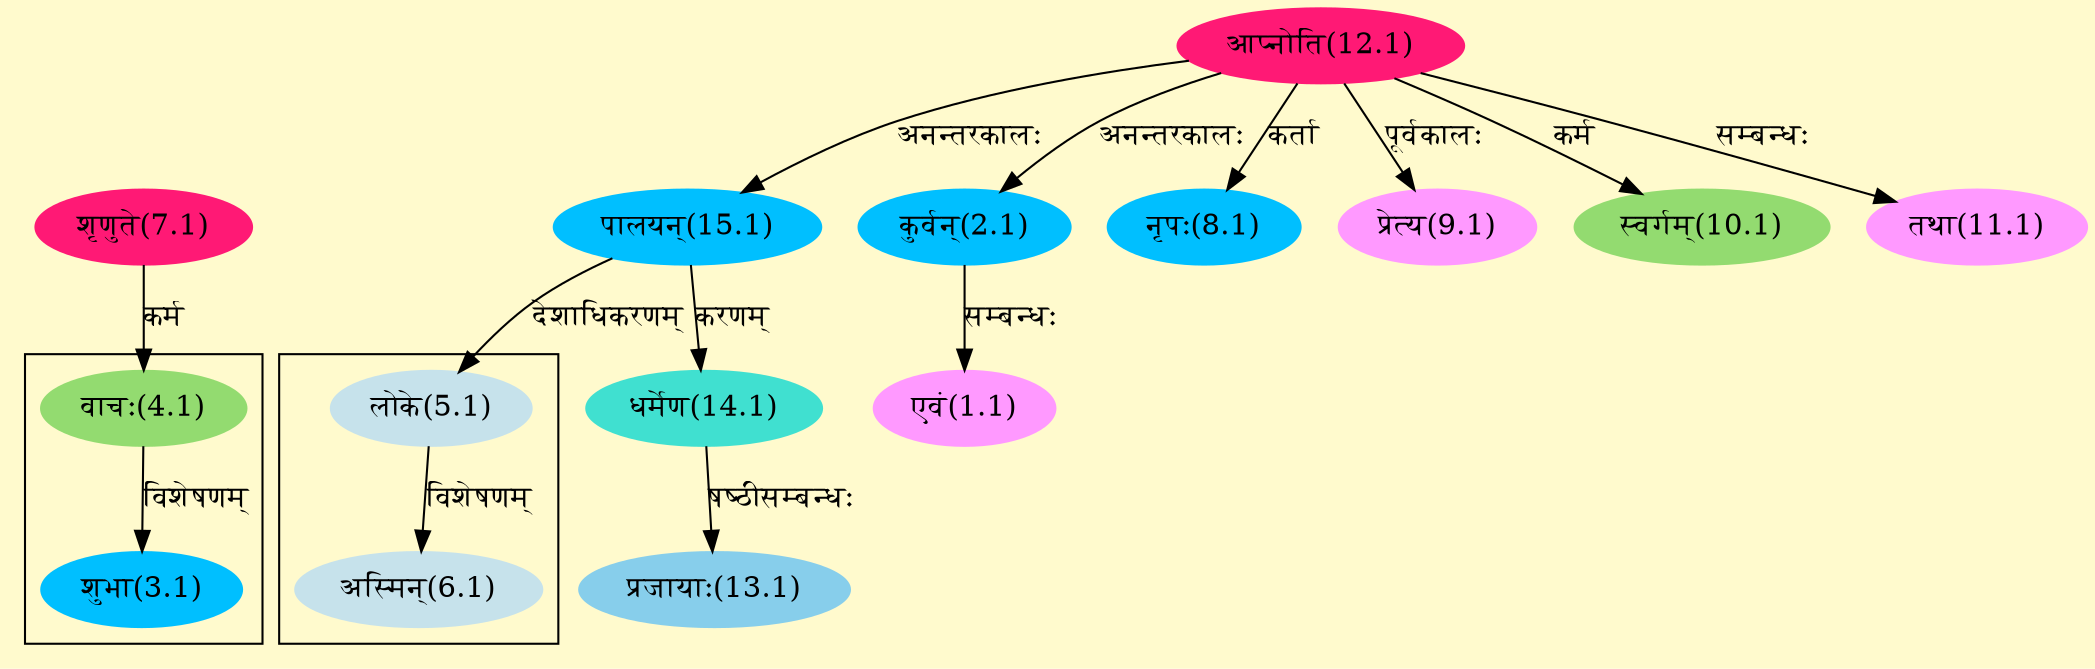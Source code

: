 digraph G{
rankdir=BT;
 compound=true;
 bgcolor="lemonchiffon1";

subgraph cluster_1{
Node3_1 [style=filled, color="#00BFFF" label = "शुभा(3.1)"]
Node4_1 [style=filled, color="#93DB70" label = "वाचः(4.1)"]

}

subgraph cluster_2{
Node6_1 [style=filled, color="#C6E2EB" label = "अस्मिन्(6.1)"]
Node5_1 [style=filled, color="#C6E2EB" label = "लोके(5.1)"]

}
Node1_1 [style=filled, color="#FF99FF" label = "एवं(1.1)"]
Node2_1 [style=filled, color="#00BFFF" label = "कुर्वन्(2.1)"]
Node12_1 [style=filled, color="#FF1975" label = "आप्नोति(12.1)"]
Node4_1 [style=filled, color="#93DB70" label = "वाचः(4.1)"]
Node7_1 [style=filled, color="#FF1975" label = "शृणुते(7.1)"]
Node5_1 [style=filled, color="#C6E2EB" label = "लोके(5.1)"]
Node15_1 [style=filled, color="#00BFFF" label = "पालयन्(15.1)"]
Node8_1 [style=filled, color="#00BFFF" label = "नृपः(8.1)"]
Node9_1 [style=filled, color="#FF99FF" label = "प्रेत्य(9.1)"]
Node10_1 [style=filled, color="#93DB70" label = "स्वर्गम्(10.1)"]
Node11_1 [style=filled, color="#FF99FF" label = "तथा(11.1)"]
Node13_1 [style=filled, color="#87CEEB" label = "प्रजायाः(13.1)"]
Node14_1 [style=filled, color="#40E0D0" label = "धर्मेण(14.1)"]
/* Start of Relations section */

Node1_1 -> Node2_1 [  label="सम्बन्धः"  dir="back" ]
Node2_1 -> Node12_1 [  label="अनन्तरकालः"  dir="back" ]
Node3_1 -> Node4_1 [  label="विशेषणम्"  dir="back" ]
Node4_1 -> Node7_1 [  label="कर्म"  dir="back" ]
Node5_1 -> Node15_1 [  label="देशाधिकरणम्"  dir="back" ]
Node6_1 -> Node5_1 [  label="विशेषणम्"  dir="back" ]
Node8_1 -> Node12_1 [  label="कर्ता"  dir="back" ]
Node9_1 -> Node12_1 [  label="पूर्वकालः"  dir="back" ]
Node10_1 -> Node12_1 [  label="कर्म"  dir="back" ]
Node11_1 -> Node12_1 [  label="सम्बन्धः"  dir="back" ]
Node13_1 -> Node14_1 [  label="षष्ठीसम्बन्धः"  dir="back" ]
Node14_1 -> Node15_1 [  label="करणम्"  dir="back" ]
Node15_1 -> Node12_1 [  label="अनन्तरकालः"  dir="back" ]
}
